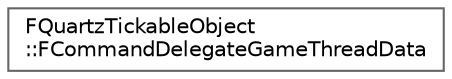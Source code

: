 digraph "Graphical Class Hierarchy"
{
 // INTERACTIVE_SVG=YES
 // LATEX_PDF_SIZE
  bgcolor="transparent";
  edge [fontname=Helvetica,fontsize=10,labelfontname=Helvetica,labelfontsize=10];
  node [fontname=Helvetica,fontsize=10,shape=box,height=0.2,width=0.4];
  rankdir="LR";
  Node0 [id="Node000000",label="FQuartzTickableObject\l::FCommandDelegateGameThreadData",height=0.2,width=0.4,color="grey40", fillcolor="white", style="filled",URL="$d6/d51/structFQuartzTickableObject_1_1FCommandDelegateGameThreadData.html",tooltip=" "];
}
